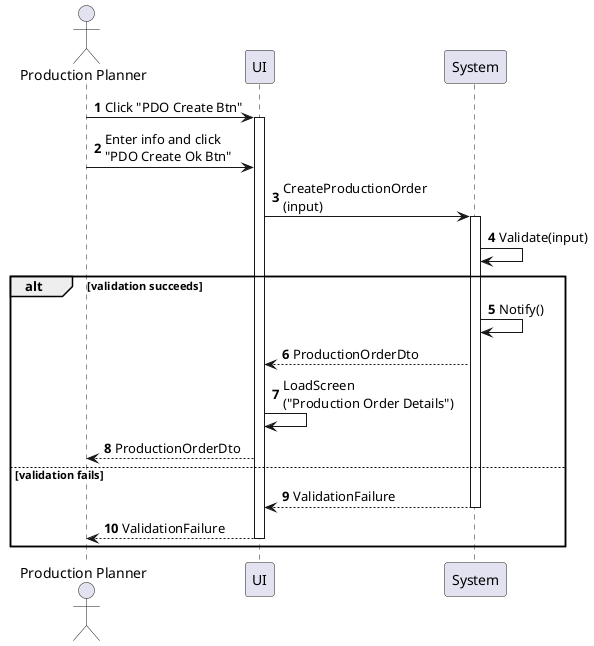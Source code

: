 @startuml production-order-create
autonumber

actor "Production Planner" as a
participant UI as f
participant System as b

a -> f : Click "PDO Create Btn"
activate f
a -> f : Enter info and click\n"PDO Create Ok Btn"
f -> b : CreateProductionOrder\n(input)
activate b
b -> b : Validate(input)

alt validation succeeds
    b -> b : Notify()
    b --> f : ProductionOrderDto
    f -> f : LoadScreen\n("Production Order Details")
    f --> a : ProductionOrderDto
else validation fails
    return ValidationFailure
    return ValidationFailure
end
@enduml